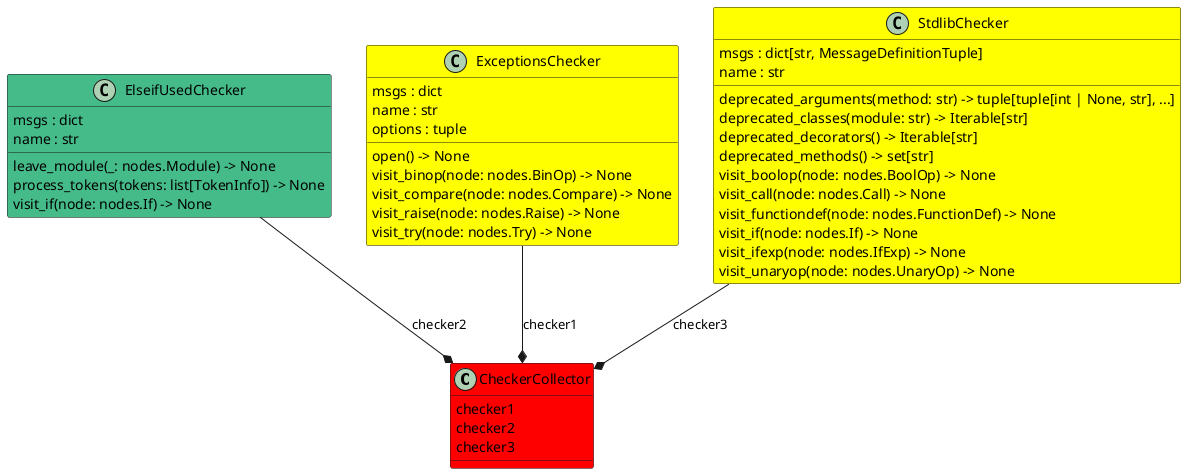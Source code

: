 @startuml classes
set namespaceSeparator none
class "CheckerCollector" as custom_colors.CheckerCollector #red {
  checker1
  checker2
  checker3
}
class "ElseifUsedChecker" as pylint.extensions.check_elif.ElseifUsedChecker #44BB88 {
  msgs : dict
  name : str
  leave_module(_: nodes.Module) -> None
  process_tokens(tokens: list[TokenInfo]) -> None
  visit_if(node: nodes.If) -> None
}
class "ExceptionsChecker" as pylint.checkers.exceptions.ExceptionsChecker #yellow {
  msgs : dict
  name : str
  options : tuple
  open() -> None
  visit_binop(node: nodes.BinOp) -> None
  visit_compare(node: nodes.Compare) -> None
  visit_raise(node: nodes.Raise) -> None
  visit_try(node: nodes.Try) -> None
}
class "StdlibChecker" as pylint.checkers.stdlib.StdlibChecker #yellow {
  msgs : dict[str, MessageDefinitionTuple]
  name : str
  deprecated_arguments(method: str) -> tuple[tuple[int | None, str], ...]
  deprecated_classes(module: str) -> Iterable[str]
  deprecated_decorators() -> Iterable[str]
  deprecated_methods() -> set[str]
  visit_boolop(node: nodes.BoolOp) -> None
  visit_call(node: nodes.Call) -> None
  visit_functiondef(node: nodes.FunctionDef) -> None
  visit_if(node: nodes.If) -> None
  visit_ifexp(node: nodes.IfExp) -> None
  visit_unaryop(node: nodes.UnaryOp) -> None
}
pylint.checkers.exceptions.ExceptionsChecker --* custom_colors.CheckerCollector : checker1
pylint.checkers.stdlib.StdlibChecker --* custom_colors.CheckerCollector : checker3
pylint.extensions.check_elif.ElseifUsedChecker --* custom_colors.CheckerCollector : checker2
@enduml
